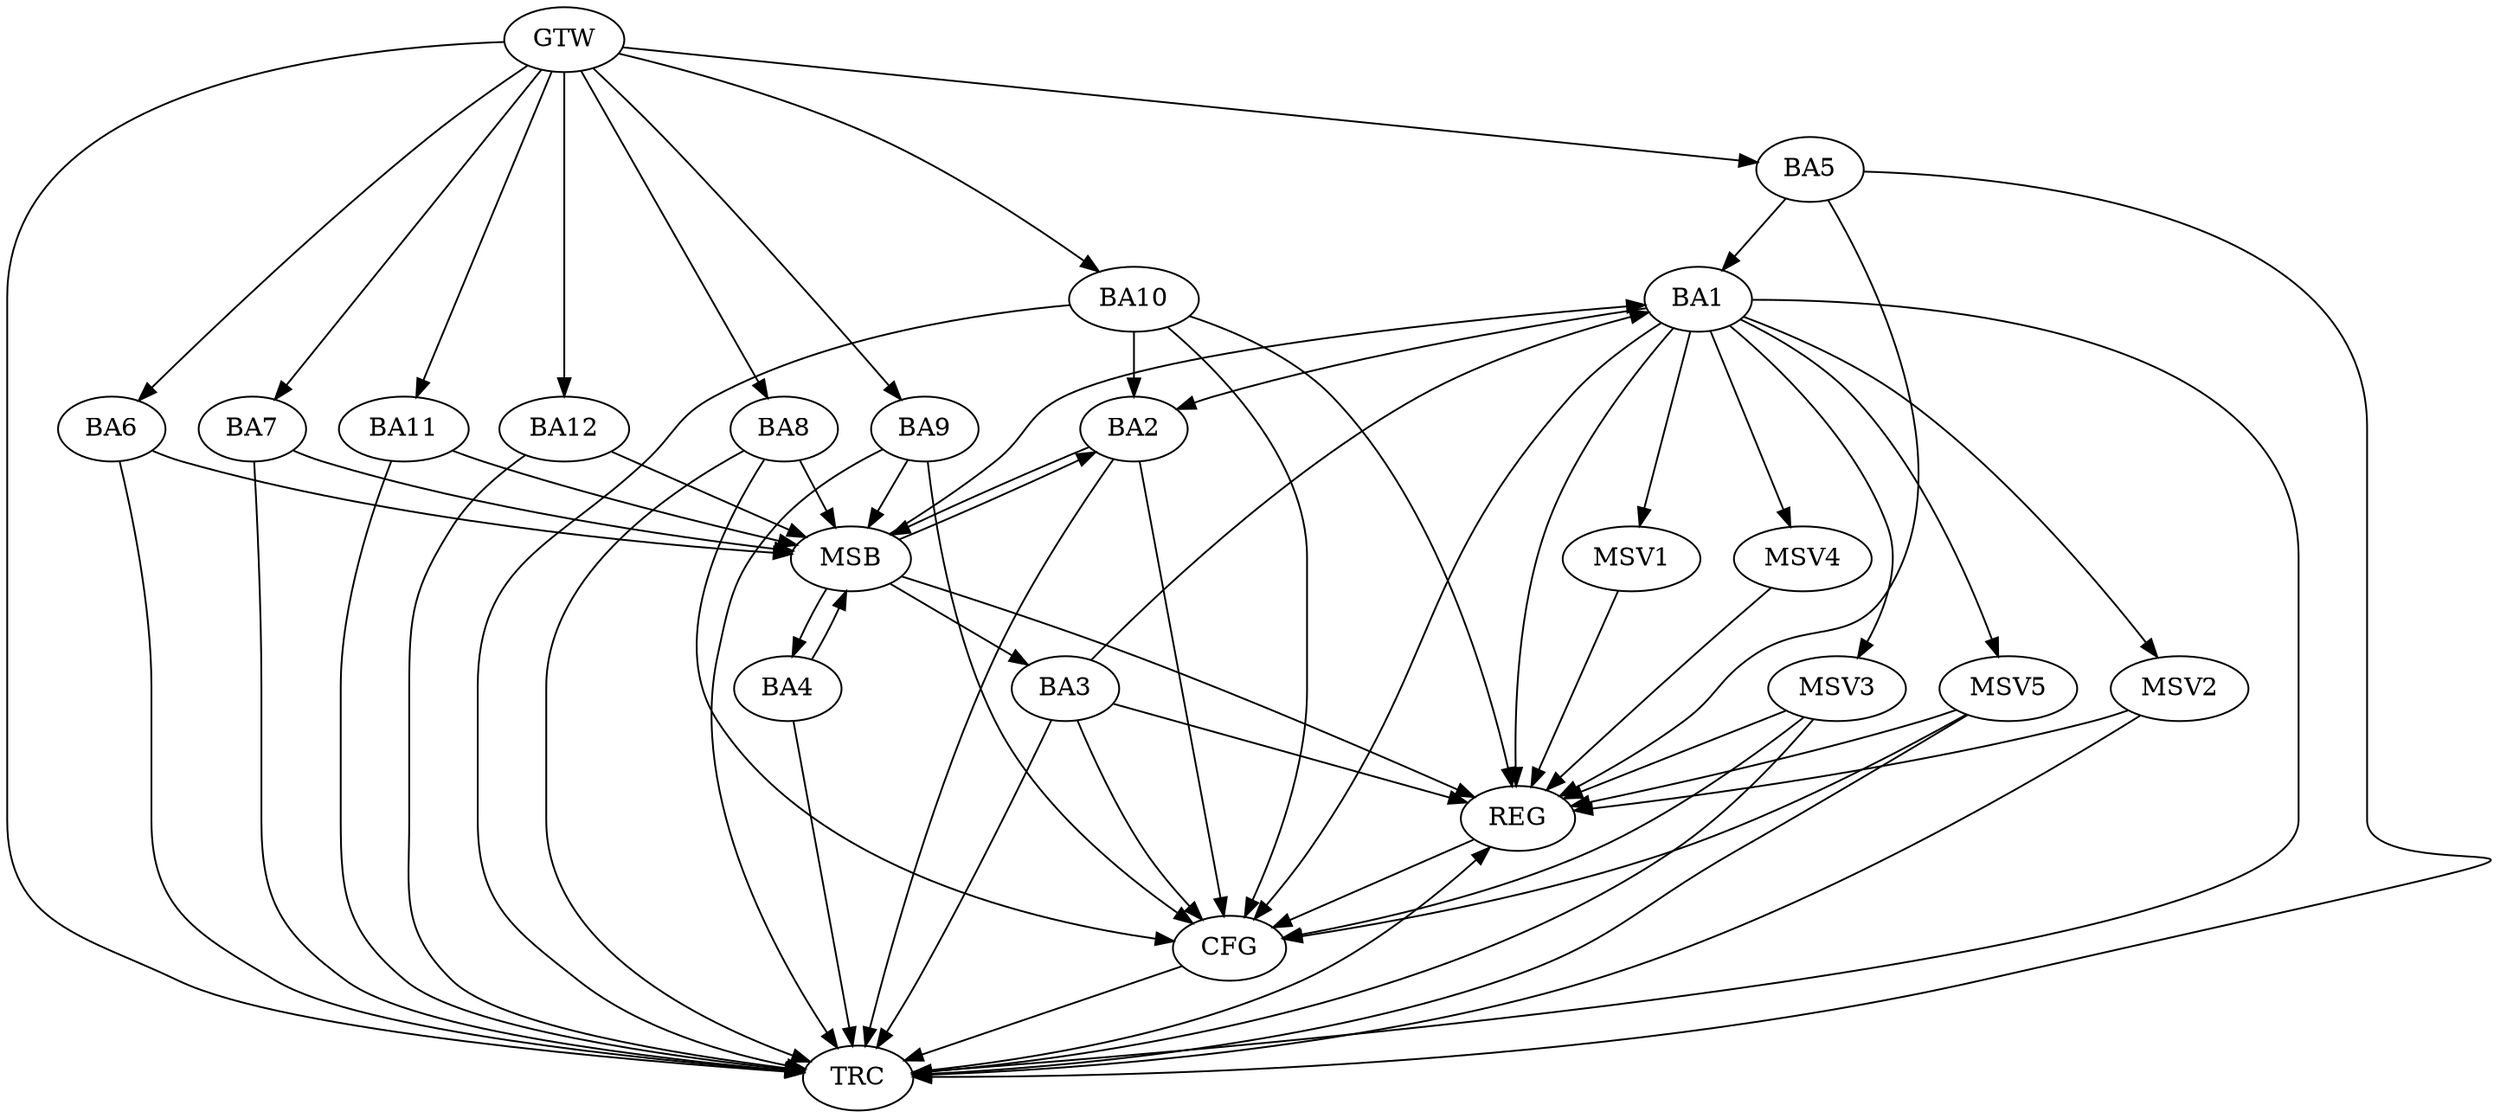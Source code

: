 strict digraph G {
  BA1 [ label="BA1" ];
  BA2 [ label="BA2" ];
  BA3 [ label="BA3" ];
  BA4 [ label="BA4" ];
  BA5 [ label="BA5" ];
  BA6 [ label="BA6" ];
  BA7 [ label="BA7" ];
  BA8 [ label="BA8" ];
  BA9 [ label="BA9" ];
  BA10 [ label="BA10" ];
  BA11 [ label="BA11" ];
  BA12 [ label="BA12" ];
  GTW [ label="GTW" ];
  REG [ label="REG" ];
  MSB [ label="MSB" ];
  CFG [ label="CFG" ];
  TRC [ label="TRC" ];
  MSV1 [ label="MSV1" ];
  MSV2 [ label="MSV2" ];
  MSV3 [ label="MSV3" ];
  MSV4 [ label="MSV4" ];
  MSV5 [ label="MSV5" ];
  BA1 -> BA2;
  BA3 -> BA1;
  BA5 -> BA1;
  BA10 -> BA2;
  GTW -> BA5;
  GTW -> BA6;
  GTW -> BA7;
  GTW -> BA8;
  GTW -> BA9;
  GTW -> BA10;
  GTW -> BA11;
  GTW -> BA12;
  BA1 -> REG;
  BA3 -> REG;
  BA5 -> REG;
  BA10 -> REG;
  BA2 -> MSB;
  MSB -> BA1;
  MSB -> REG;
  BA4 -> MSB;
  MSB -> BA3;
  BA6 -> MSB;
  MSB -> BA2;
  BA7 -> MSB;
  BA8 -> MSB;
  MSB -> BA4;
  BA9 -> MSB;
  BA11 -> MSB;
  BA12 -> MSB;
  BA2 -> CFG;
  BA8 -> CFG;
  BA1 -> CFG;
  BA10 -> CFG;
  BA9 -> CFG;
  BA3 -> CFG;
  REG -> CFG;
  BA1 -> TRC;
  BA2 -> TRC;
  BA3 -> TRC;
  BA4 -> TRC;
  BA5 -> TRC;
  BA6 -> TRC;
  BA7 -> TRC;
  BA8 -> TRC;
  BA9 -> TRC;
  BA10 -> TRC;
  BA11 -> TRC;
  BA12 -> TRC;
  GTW -> TRC;
  CFG -> TRC;
  TRC -> REG;
  BA1 -> MSV1;
  MSV1 -> REG;
  BA1 -> MSV2;
  MSV2 -> REG;
  MSV2 -> TRC;
  BA1 -> MSV3;
  MSV3 -> REG;
  MSV3 -> TRC;
  MSV3 -> CFG;
  BA1 -> MSV4;
  MSV4 -> REG;
  BA1 -> MSV5;
  MSV5 -> REG;
  MSV5 -> TRC;
  MSV5 -> CFG;
}
